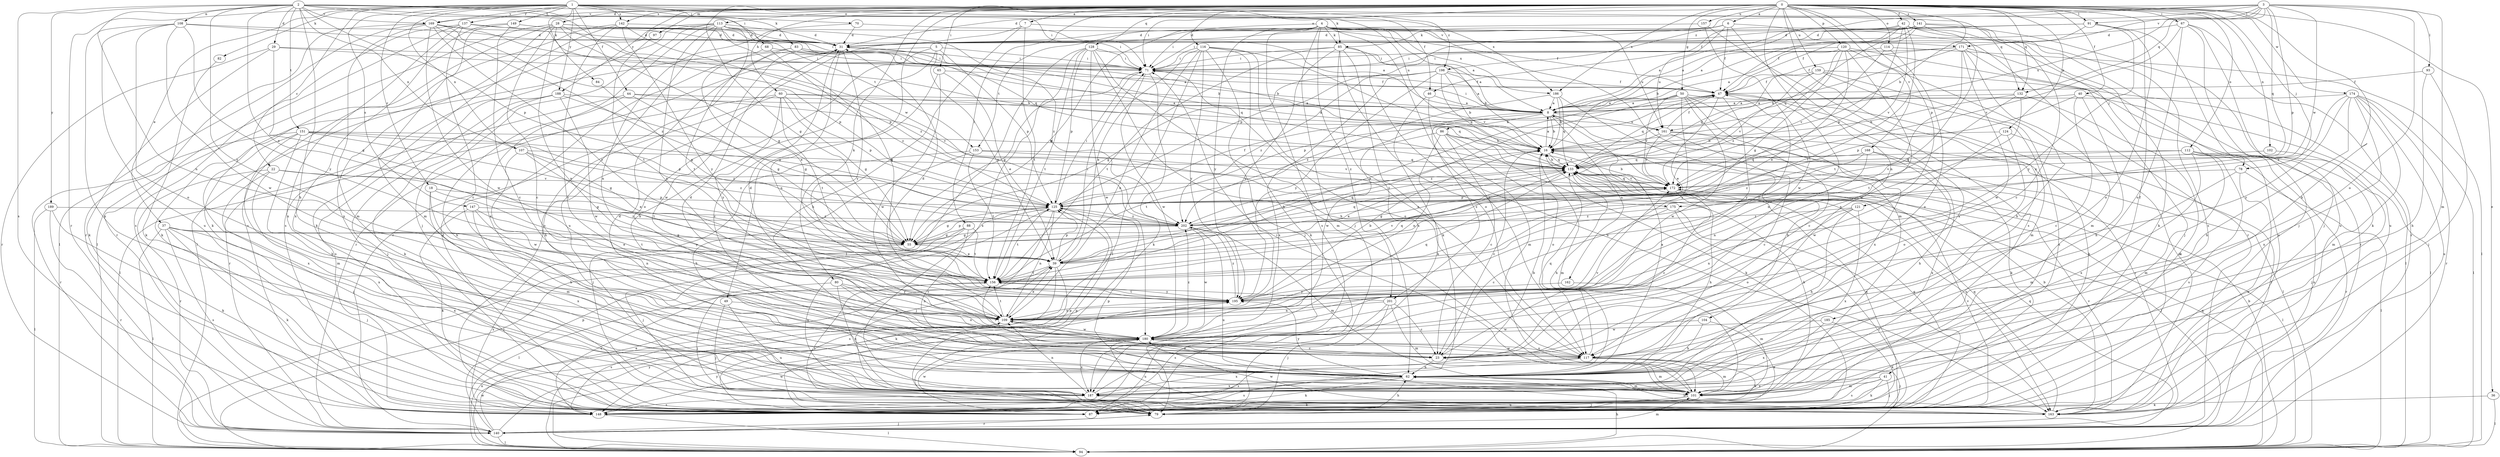 strict digraph  {
0;
1;
2;
3;
4;
5;
6;
7;
8;
16;
18;
22;
23;
28;
29;
31;
36;
37;
39;
40;
41;
42;
44;
46;
47;
49;
50;
55;
60;
62;
65;
67;
68;
70;
71;
78;
79;
80;
82;
83;
84;
85;
86;
87;
88;
91;
93;
94;
97;
101;
102;
104;
107;
108;
109;
112;
113;
114;
116;
117;
120;
121;
124;
125;
128;
132;
133;
137;
140;
141;
142;
147;
148;
149;
151;
153;
156;
157;
159;
161;
162;
163;
168;
169;
171;
172;
174;
175;
180;
185;
186;
187;
188;
189;
195;
198;
201;
202;
0 -> 6  [label=a];
0 -> 7  [label=a];
0 -> 16  [label=b];
0 -> 28  [label=d];
0 -> 36  [label=e];
0 -> 40  [label=f];
0 -> 41  [label=f];
0 -> 42  [label=f];
0 -> 49  [label=g];
0 -> 50  [label=g];
0 -> 55  [label=g];
0 -> 60  [label=h];
0 -> 62  [label=h];
0 -> 65  [label=i];
0 -> 67  [label=i];
0 -> 78  [label=j];
0 -> 80  [label=k];
0 -> 88  [label=l];
0 -> 91  [label=l];
0 -> 97  [label=m];
0 -> 102  [label=n];
0 -> 104  [label=n];
0 -> 112  [label=o];
0 -> 113  [label=o];
0 -> 114  [label=o];
0 -> 116  [label=o];
0 -> 120  [label=p];
0 -> 121  [label=p];
0 -> 124  [label=p];
0 -> 128  [label=q];
0 -> 132  [label=q];
0 -> 141  [label=s];
0 -> 142  [label=s];
0 -> 157  [label=u];
0 -> 159  [label=u];
0 -> 168  [label=v];
0 -> 169  [label=v];
0 -> 174  [label=w];
0 -> 185  [label=x];
0 -> 186  [label=x];
0 -> 188  [label=y];
1 -> 18  [label=c];
1 -> 22  [label=c];
1 -> 37  [label=e];
1 -> 44  [label=f];
1 -> 46  [label=f];
1 -> 68  [label=i];
1 -> 70  [label=i];
1 -> 82  [label=k];
1 -> 83  [label=k];
1 -> 84  [label=k];
1 -> 107  [label=n];
1 -> 132  [label=q];
1 -> 137  [label=r];
1 -> 140  [label=r];
1 -> 142  [label=s];
1 -> 147  [label=s];
1 -> 149  [label=t];
1 -> 161  [label=u];
1 -> 169  [label=v];
1 -> 188  [label=y];
1 -> 198  [label=z];
2 -> 29  [label=d];
2 -> 39  [label=e];
2 -> 62  [label=h];
2 -> 71  [label=i];
2 -> 85  [label=k];
2 -> 107  [label=n];
2 -> 108  [label=n];
2 -> 109  [label=n];
2 -> 125  [label=p];
2 -> 148  [label=s];
2 -> 151  [label=t];
2 -> 153  [label=t];
2 -> 169  [label=v];
2 -> 175  [label=w];
2 -> 186  [label=x];
2 -> 189  [label=y];
2 -> 195  [label=y];
3 -> 31  [label=d];
3 -> 46  [label=f];
3 -> 71  [label=i];
3 -> 91  [label=l];
3 -> 93  [label=l];
3 -> 101  [label=m];
3 -> 117  [label=o];
3 -> 125  [label=p];
3 -> 132  [label=q];
3 -> 133  [label=q];
3 -> 161  [label=u];
3 -> 171  [label=v];
3 -> 175  [label=w];
3 -> 198  [label=z];
4 -> 8  [label=a];
4 -> 55  [label=g];
4 -> 71  [label=i];
4 -> 78  [label=j];
4 -> 79  [label=j];
4 -> 85  [label=k];
4 -> 101  [label=m];
4 -> 117  [label=o];
4 -> 148  [label=s];
4 -> 153  [label=t];
4 -> 161  [label=u];
4 -> 186  [label=x];
4 -> 195  [label=y];
4 -> 201  [label=z];
5 -> 39  [label=e];
5 -> 62  [label=h];
5 -> 71  [label=i];
5 -> 117  [label=o];
5 -> 125  [label=p];
5 -> 140  [label=r];
6 -> 31  [label=d];
6 -> 47  [label=f];
6 -> 85  [label=k];
6 -> 125  [label=p];
6 -> 140  [label=r];
6 -> 161  [label=u];
6 -> 187  [label=x];
7 -> 62  [label=h];
7 -> 148  [label=s];
7 -> 156  [label=t];
7 -> 171  [label=v];
8 -> 16  [label=b];
8 -> 71  [label=i];
8 -> 86  [label=k];
8 -> 140  [label=r];
8 -> 161  [label=u];
8 -> 162  [label=u];
8 -> 180  [label=w];
8 -> 201  [label=z];
16 -> 8  [label=a];
16 -> 23  [label=c];
16 -> 101  [label=m];
16 -> 133  [label=q];
18 -> 62  [label=h];
18 -> 101  [label=m];
18 -> 125  [label=p];
18 -> 195  [label=y];
22 -> 55  [label=g];
22 -> 79  [label=j];
22 -> 140  [label=r];
22 -> 172  [label=v];
22 -> 187  [label=x];
23 -> 62  [label=h];
23 -> 101  [label=m];
23 -> 156  [label=t];
23 -> 172  [label=v];
28 -> 23  [label=c];
28 -> 31  [label=d];
28 -> 55  [label=g];
28 -> 71  [label=i];
28 -> 87  [label=k];
28 -> 94  [label=l];
28 -> 109  [label=n];
28 -> 125  [label=p];
28 -> 187  [label=x];
29 -> 16  [label=b];
29 -> 55  [label=g];
29 -> 71  [label=i];
29 -> 87  [label=k];
29 -> 140  [label=r];
31 -> 71  [label=i];
31 -> 109  [label=n];
31 -> 180  [label=w];
31 -> 195  [label=y];
36 -> 87  [label=k];
36 -> 94  [label=l];
37 -> 39  [label=e];
37 -> 55  [label=g];
37 -> 79  [label=j];
37 -> 87  [label=k];
37 -> 94  [label=l];
37 -> 148  [label=s];
37 -> 187  [label=x];
39 -> 16  [label=b];
39 -> 71  [label=i];
39 -> 87  [label=k];
39 -> 94  [label=l];
39 -> 125  [label=p];
39 -> 148  [label=s];
39 -> 156  [label=t];
39 -> 172  [label=v];
40 -> 8  [label=a];
40 -> 23  [label=c];
40 -> 62  [label=h];
40 -> 94  [label=l];
40 -> 125  [label=p];
41 -> 79  [label=j];
41 -> 87  [label=k];
41 -> 101  [label=m];
41 -> 148  [label=s];
41 -> 187  [label=x];
42 -> 8  [label=a];
42 -> 23  [label=c];
42 -> 31  [label=d];
42 -> 47  [label=f];
42 -> 87  [label=k];
42 -> 125  [label=p];
42 -> 156  [label=t];
42 -> 163  [label=u];
42 -> 172  [label=v];
44 -> 8  [label=a];
44 -> 55  [label=g];
44 -> 62  [label=h];
44 -> 140  [label=r];
44 -> 172  [label=v];
46 -> 8  [label=a];
46 -> 87  [label=k];
46 -> 101  [label=m];
47 -> 8  [label=a];
47 -> 39  [label=e];
47 -> 87  [label=k];
47 -> 109  [label=n];
47 -> 125  [label=p];
47 -> 133  [label=q];
47 -> 195  [label=y];
49 -> 79  [label=j];
49 -> 109  [label=n];
49 -> 163  [label=u];
50 -> 8  [label=a];
50 -> 23  [label=c];
50 -> 39  [label=e];
50 -> 156  [label=t];
50 -> 163  [label=u];
50 -> 172  [label=v];
50 -> 180  [label=w];
50 -> 187  [label=x];
50 -> 195  [label=y];
55 -> 39  [label=e];
55 -> 125  [label=p];
55 -> 133  [label=q];
55 -> 148  [label=s];
60 -> 8  [label=a];
60 -> 55  [label=g];
60 -> 62  [label=h];
60 -> 94  [label=l];
60 -> 125  [label=p];
60 -> 133  [label=q];
60 -> 156  [label=t];
60 -> 195  [label=y];
62 -> 8  [label=a];
62 -> 31  [label=d];
62 -> 87  [label=k];
62 -> 101  [label=m];
62 -> 109  [label=n];
62 -> 148  [label=s];
62 -> 187  [label=x];
62 -> 195  [label=y];
65 -> 23  [label=c];
65 -> 39  [label=e];
65 -> 47  [label=f];
65 -> 180  [label=w];
67 -> 31  [label=d];
67 -> 79  [label=j];
67 -> 87  [label=k];
67 -> 117  [label=o];
67 -> 140  [label=r];
67 -> 172  [label=v];
68 -> 39  [label=e];
68 -> 71  [label=i];
68 -> 202  [label=z];
70 -> 8  [label=a];
70 -> 31  [label=d];
70 -> 109  [label=n];
71 -> 47  [label=f];
71 -> 55  [label=g];
71 -> 87  [label=k];
71 -> 117  [label=o];
71 -> 180  [label=w];
78 -> 94  [label=l];
78 -> 101  [label=m];
78 -> 163  [label=u];
78 -> 172  [label=v];
79 -> 62  [label=h];
79 -> 125  [label=p];
79 -> 133  [label=q];
79 -> 140  [label=r];
79 -> 156  [label=t];
79 -> 172  [label=v];
79 -> 180  [label=w];
80 -> 79  [label=j];
80 -> 109  [label=n];
80 -> 117  [label=o];
80 -> 187  [label=x];
80 -> 195  [label=y];
82 -> 87  [label=k];
83 -> 8  [label=a];
83 -> 71  [label=i];
83 -> 87  [label=k];
83 -> 133  [label=q];
83 -> 156  [label=t];
84 -> 55  [label=g];
85 -> 16  [label=b];
85 -> 71  [label=i];
85 -> 87  [label=k];
85 -> 117  [label=o];
85 -> 156  [label=t];
85 -> 163  [label=u];
85 -> 187  [label=x];
85 -> 195  [label=y];
86 -> 16  [label=b];
86 -> 23  [label=c];
86 -> 87  [label=k];
86 -> 109  [label=n];
86 -> 117  [label=o];
86 -> 156  [label=t];
86 -> 172  [label=v];
87 -> 31  [label=d];
87 -> 125  [label=p];
87 -> 133  [label=q];
88 -> 23  [label=c];
88 -> 55  [label=g];
88 -> 79  [label=j];
88 -> 156  [label=t];
88 -> 163  [label=u];
91 -> 8  [label=a];
91 -> 31  [label=d];
91 -> 71  [label=i];
91 -> 79  [label=j];
91 -> 117  [label=o];
91 -> 195  [label=y];
93 -> 47  [label=f];
93 -> 62  [label=h];
93 -> 79  [label=j];
94 -> 16  [label=b];
94 -> 62  [label=h];
94 -> 109  [label=n];
94 -> 133  [label=q];
94 -> 180  [label=w];
94 -> 195  [label=y];
97 -> 156  [label=t];
101 -> 71  [label=i];
101 -> 79  [label=j];
101 -> 87  [label=k];
101 -> 125  [label=p];
102 -> 79  [label=j];
102 -> 133  [label=q];
104 -> 62  [label=h];
104 -> 148  [label=s];
104 -> 180  [label=w];
107 -> 39  [label=e];
107 -> 133  [label=q];
107 -> 156  [label=t];
107 -> 180  [label=w];
107 -> 202  [label=z];
108 -> 31  [label=d];
108 -> 71  [label=i];
108 -> 117  [label=o];
108 -> 163  [label=u];
108 -> 180  [label=w];
108 -> 187  [label=x];
108 -> 195  [label=y];
109 -> 31  [label=d];
109 -> 39  [label=e];
109 -> 133  [label=q];
109 -> 148  [label=s];
109 -> 156  [label=t];
109 -> 180  [label=w];
112 -> 101  [label=m];
112 -> 133  [label=q];
112 -> 140  [label=r];
112 -> 148  [label=s];
112 -> 163  [label=u];
112 -> 172  [label=v];
112 -> 187  [label=x];
113 -> 31  [label=d];
113 -> 47  [label=f];
113 -> 79  [label=j];
113 -> 94  [label=l];
113 -> 109  [label=n];
113 -> 140  [label=r];
113 -> 148  [label=s];
113 -> 156  [label=t];
113 -> 163  [label=u];
113 -> 187  [label=x];
113 -> 202  [label=z];
114 -> 71  [label=i];
114 -> 94  [label=l];
114 -> 117  [label=o];
114 -> 172  [label=v];
116 -> 39  [label=e];
116 -> 71  [label=i];
116 -> 79  [label=j];
116 -> 87  [label=k];
116 -> 94  [label=l];
116 -> 109  [label=n];
116 -> 117  [label=o];
116 -> 172  [label=v];
116 -> 195  [label=y];
117 -> 79  [label=j];
117 -> 87  [label=k];
117 -> 101  [label=m];
117 -> 133  [label=q];
117 -> 148  [label=s];
117 -> 180  [label=w];
117 -> 187  [label=x];
120 -> 8  [label=a];
120 -> 39  [label=e];
120 -> 55  [label=g];
120 -> 62  [label=h];
120 -> 71  [label=i];
120 -> 140  [label=r];
120 -> 180  [label=w];
120 -> 202  [label=z];
121 -> 62  [label=h];
121 -> 109  [label=n];
121 -> 117  [label=o];
121 -> 187  [label=x];
121 -> 202  [label=z];
124 -> 16  [label=b];
124 -> 117  [label=o];
124 -> 140  [label=r];
124 -> 180  [label=w];
125 -> 47  [label=f];
125 -> 55  [label=g];
125 -> 71  [label=i];
125 -> 79  [label=j];
125 -> 94  [label=l];
125 -> 109  [label=n];
125 -> 156  [label=t];
125 -> 202  [label=z];
128 -> 8  [label=a];
128 -> 62  [label=h];
128 -> 71  [label=i];
128 -> 94  [label=l];
128 -> 101  [label=m];
128 -> 125  [label=p];
128 -> 156  [label=t];
128 -> 180  [label=w];
128 -> 187  [label=x];
132 -> 8  [label=a];
132 -> 16  [label=b];
132 -> 87  [label=k];
132 -> 109  [label=n];
132 -> 156  [label=t];
133 -> 16  [label=b];
133 -> 31  [label=d];
133 -> 39  [label=e];
133 -> 62  [label=h];
133 -> 94  [label=l];
133 -> 163  [label=u];
133 -> 172  [label=v];
137 -> 23  [label=c];
137 -> 31  [label=d];
137 -> 133  [label=q];
137 -> 140  [label=r];
137 -> 148  [label=s];
137 -> 187  [label=x];
140 -> 39  [label=e];
140 -> 79  [label=j];
140 -> 94  [label=l];
140 -> 101  [label=m];
140 -> 125  [label=p];
140 -> 133  [label=q];
140 -> 195  [label=y];
141 -> 8  [label=a];
141 -> 16  [label=b];
141 -> 31  [label=d];
141 -> 47  [label=f];
141 -> 133  [label=q];
141 -> 148  [label=s];
141 -> 156  [label=t];
141 -> 163  [label=u];
142 -> 23  [label=c];
142 -> 31  [label=d];
142 -> 87  [label=k];
142 -> 148  [label=s];
142 -> 195  [label=y];
142 -> 202  [label=z];
147 -> 87  [label=k];
147 -> 109  [label=n];
147 -> 156  [label=t];
147 -> 187  [label=x];
147 -> 202  [label=z];
148 -> 16  [label=b];
148 -> 94  [label=l];
148 -> 180  [label=w];
149 -> 16  [label=b];
149 -> 23  [label=c];
149 -> 31  [label=d];
149 -> 101  [label=m];
149 -> 187  [label=x];
151 -> 16  [label=b];
151 -> 55  [label=g];
151 -> 62  [label=h];
151 -> 101  [label=m];
151 -> 125  [label=p];
151 -> 140  [label=r];
151 -> 187  [label=x];
151 -> 202  [label=z];
153 -> 62  [label=h];
153 -> 79  [label=j];
153 -> 133  [label=q];
153 -> 156  [label=t];
153 -> 172  [label=v];
156 -> 133  [label=q];
156 -> 148  [label=s];
156 -> 195  [label=y];
157 -> 31  [label=d];
157 -> 148  [label=s];
157 -> 180  [label=w];
159 -> 47  [label=f];
159 -> 94  [label=l];
159 -> 101  [label=m];
159 -> 133  [label=q];
159 -> 148  [label=s];
159 -> 172  [label=v];
161 -> 23  [label=c];
161 -> 47  [label=f];
161 -> 87  [label=k];
161 -> 94  [label=l];
161 -> 172  [label=v];
161 -> 202  [label=z];
162 -> 101  [label=m];
162 -> 195  [label=y];
163 -> 16  [label=b];
163 -> 62  [label=h];
163 -> 133  [label=q];
163 -> 172  [label=v];
163 -> 180  [label=w];
168 -> 62  [label=h];
168 -> 109  [label=n];
168 -> 133  [label=q];
168 -> 187  [label=x];
168 -> 202  [label=z];
169 -> 16  [label=b];
169 -> 31  [label=d];
169 -> 94  [label=l];
169 -> 101  [label=m];
169 -> 125  [label=p];
169 -> 140  [label=r];
169 -> 156  [label=t];
169 -> 180  [label=w];
169 -> 202  [label=z];
171 -> 16  [label=b];
171 -> 47  [label=f];
171 -> 71  [label=i];
171 -> 79  [label=j];
171 -> 101  [label=m];
171 -> 156  [label=t];
171 -> 163  [label=u];
171 -> 180  [label=w];
172 -> 16  [label=b];
172 -> 23  [label=c];
172 -> 55  [label=g];
172 -> 62  [label=h];
172 -> 94  [label=l];
172 -> 125  [label=p];
172 -> 133  [label=q];
174 -> 8  [label=a];
174 -> 62  [label=h];
174 -> 94  [label=l];
174 -> 101  [label=m];
174 -> 140  [label=r];
174 -> 163  [label=u];
174 -> 187  [label=x];
174 -> 195  [label=y];
174 -> 202  [label=z];
175 -> 23  [label=c];
175 -> 94  [label=l];
175 -> 163  [label=u];
175 -> 202  [label=z];
180 -> 23  [label=c];
180 -> 31  [label=d];
180 -> 117  [label=o];
180 -> 163  [label=u];
180 -> 187  [label=x];
180 -> 202  [label=z];
185 -> 87  [label=k];
185 -> 180  [label=w];
185 -> 187  [label=x];
186 -> 8  [label=a];
186 -> 16  [label=b];
186 -> 62  [label=h];
186 -> 133  [label=q];
186 -> 202  [label=z];
187 -> 16  [label=b];
187 -> 109  [label=n];
187 -> 148  [label=s];
187 -> 163  [label=u];
188 -> 8  [label=a];
188 -> 55  [label=g];
188 -> 79  [label=j];
188 -> 87  [label=k];
188 -> 148  [label=s];
188 -> 180  [label=w];
189 -> 87  [label=k];
189 -> 94  [label=l];
189 -> 140  [label=r];
189 -> 202  [label=z];
195 -> 16  [label=b];
195 -> 47  [label=f];
195 -> 109  [label=n];
195 -> 156  [label=t];
195 -> 202  [label=z];
198 -> 8  [label=a];
198 -> 16  [label=b];
198 -> 47  [label=f];
198 -> 55  [label=g];
198 -> 133  [label=q];
198 -> 187  [label=x];
198 -> 195  [label=y];
198 -> 202  [label=z];
201 -> 23  [label=c];
201 -> 31  [label=d];
201 -> 79  [label=j];
201 -> 101  [label=m];
201 -> 109  [label=n];
201 -> 148  [label=s];
202 -> 55  [label=g];
202 -> 101  [label=m];
202 -> 133  [label=q];
202 -> 163  [label=u];
202 -> 180  [label=w];
}
